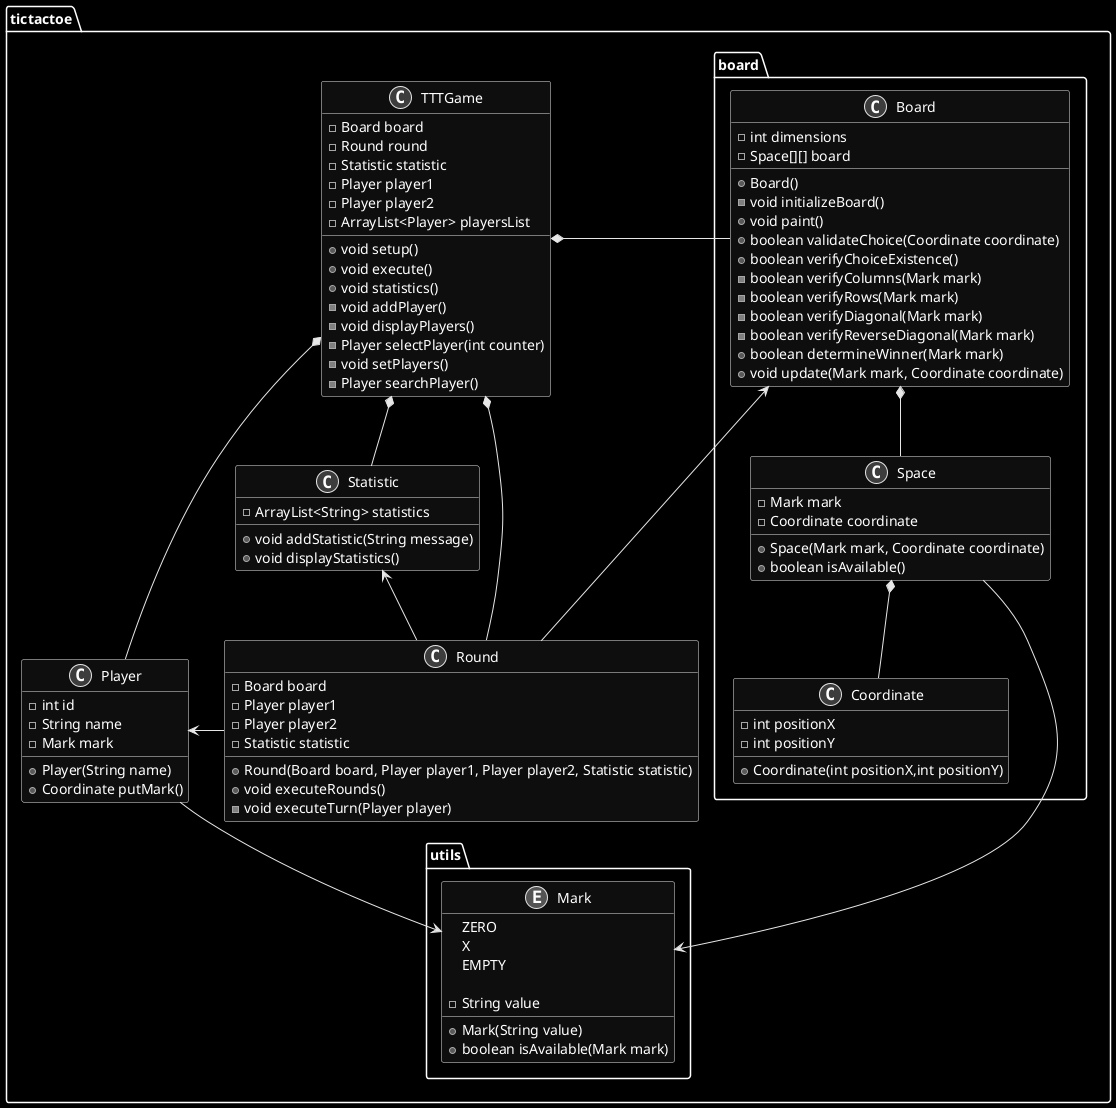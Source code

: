 @startuml ClassModel

skinparam monochrome reverse

package tictactoe{
    class TTTGame{
        -Board board
        -Round round
        -Statistic statistic
        -Player player1
        -Player player2
        -ArrayList<Player> playersList

        +void setup()
        +void execute()
        +void statistics()
        -void addPlayer()
        -void displayPlayers()
        -Player selectPlayer(int counter)
        -void setPlayers()
        -Player searchPlayer()
    }

    class Player{
        -int id
        -String name
        -Mark mark

        +Player(String name)
        +Coordinate putMark()
    }

    class Round{
        -Board board
        -Player player1
        -Player player2
        -Statistic statistic

        +Round(Board board, Player player1, Player player2, Statistic statistic)
        +void executeRounds()
        -void executeTurn(Player player)
    }

    class Statistic{
        -ArrayList<String> statistics

        +void addStatistic(String message)
        +void displayStatistics()
    }

    package board{
        class Board{
            -int dimensions
            -Space[][] board

            +Board()
            -void initializeBoard()
            +void paint()
            +boolean validateChoice(Coordinate coordinate)
            +boolean verifyChoiceExistence()
            -boolean verifyColumns(Mark mark)
            -boolean verifyRows(Mark mark)
            -boolean verifyDiagonal(Mark mark)
            -boolean verifyReverseDiagonal(Mark mark)
            +boolean determineWinner(Mark mark)
            +void update(Mark mark, Coordinate coordinate)
        }

        class Space{
            -Mark mark
            -Coordinate coordinate

            +Space(Mark mark, Coordinate coordinate)
            +boolean isAvailable()
        }

        class Coordinate{
            -int positionX
            -int positionY

            +Coordinate(int positionX,int positionY)
        }
    }

    package utils{
        enum Mark{
            ZERO
            X
            EMPTY

            -String value

            +Mark(String value)
            +boolean isAvailable(Mark mark)
        }
    }
}

TTTGame *-left- Board
TTTGame *-- Player
TTTGame *-- Round
TTTGame *-- Statistic

Board *-- Space

Space *-- Coordinate

Round -left-> Board
Round -right-> Player

Statistic <-- Round

Player --> Mark
Space --> Mark

@enduml